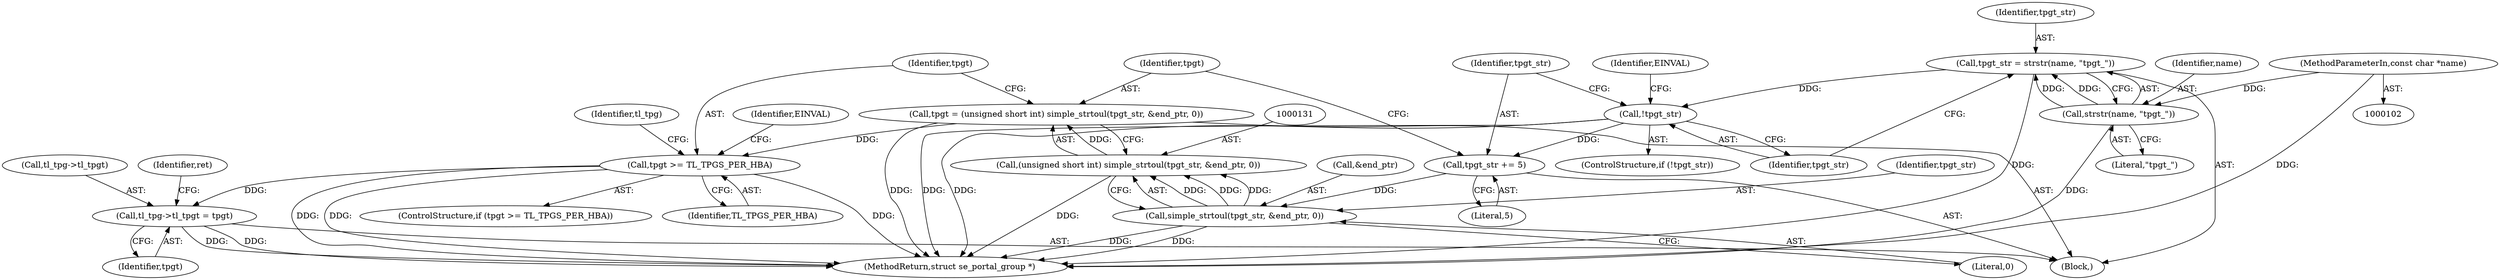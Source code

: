 digraph "0_linux_12f09ccb4612734a53e47ed5302e0479c10a50f8@pointer" {
"1000159" [label="(Call,tl_tpg->tl_tpgt = tpgt)"];
"1000138" [label="(Call,tpgt >= TL_TPGS_PER_HBA)"];
"1000128" [label="(Call,tpgt = (unsigned short int) simple_strtoul(tpgt_str, &end_ptr, 0))"];
"1000130" [label="(Call,(unsigned short int) simple_strtoul(tpgt_str, &end_ptr, 0))"];
"1000132" [label="(Call,simple_strtoul(tpgt_str, &end_ptr, 0))"];
"1000125" [label="(Call,tpgt_str += 5)"];
"1000118" [label="(Call,!tpgt_str)"];
"1000112" [label="(Call,tpgt_str = strstr(name, \"tpgt_\"))"];
"1000114" [label="(Call,strstr(name, \"tpgt_\"))"];
"1000105" [label="(MethodParameterIn,const char *name)"];
"1000114" [label="(Call,strstr(name, \"tpgt_\"))"];
"1000137" [label="(ControlStructure,if (tpgt >= TL_TPGS_PER_HBA))"];
"1000160" [label="(Call,tl_tpg->tl_tpgt)"];
"1000134" [label="(Call,&end_ptr)"];
"1000136" [label="(Literal,0)"];
"1000113" [label="(Identifier,tpgt_str)"];
"1000125" [label="(Call,tpgt_str += 5)"];
"1000117" [label="(ControlStructure,if (!tpgt_str))"];
"1000133" [label="(Identifier,tpgt_str)"];
"1000145" [label="(Identifier,EINVAL)"];
"1000165" [label="(Identifier,ret)"];
"1000116" [label="(Literal,\"tpgt_\")"];
"1000132" [label="(Call,simple_strtoul(tpgt_str, &end_ptr, 0))"];
"1000127" [label="(Literal,5)"];
"1000115" [label="(Identifier,name)"];
"1000191" [label="(MethodReturn,struct se_portal_group *)"];
"1000124" [label="(Identifier,EINVAL)"];
"1000163" [label="(Identifier,tpgt)"];
"1000112" [label="(Call,tpgt_str = strstr(name, \"tpgt_\"))"];
"1000159" [label="(Call,tl_tpg->tl_tpgt = tpgt)"];
"1000147" [label="(Identifier,tl_tpg)"];
"1000118" [label="(Call,!tpgt_str)"];
"1000140" [label="(Identifier,TL_TPGS_PER_HBA)"];
"1000139" [label="(Identifier,tpgt)"];
"1000119" [label="(Identifier,tpgt_str)"];
"1000129" [label="(Identifier,tpgt)"];
"1000126" [label="(Identifier,tpgt_str)"];
"1000138" [label="(Call,tpgt >= TL_TPGS_PER_HBA)"];
"1000105" [label="(MethodParameterIn,const char *name)"];
"1000130" [label="(Call,(unsigned short int) simple_strtoul(tpgt_str, &end_ptr, 0))"];
"1000128" [label="(Call,tpgt = (unsigned short int) simple_strtoul(tpgt_str, &end_ptr, 0))"];
"1000106" [label="(Block,)"];
"1000159" -> "1000106"  [label="AST: "];
"1000159" -> "1000163"  [label="CFG: "];
"1000160" -> "1000159"  [label="AST: "];
"1000163" -> "1000159"  [label="AST: "];
"1000165" -> "1000159"  [label="CFG: "];
"1000159" -> "1000191"  [label="DDG: "];
"1000159" -> "1000191"  [label="DDG: "];
"1000138" -> "1000159"  [label="DDG: "];
"1000138" -> "1000137"  [label="AST: "];
"1000138" -> "1000140"  [label="CFG: "];
"1000139" -> "1000138"  [label="AST: "];
"1000140" -> "1000138"  [label="AST: "];
"1000145" -> "1000138"  [label="CFG: "];
"1000147" -> "1000138"  [label="CFG: "];
"1000138" -> "1000191"  [label="DDG: "];
"1000138" -> "1000191"  [label="DDG: "];
"1000138" -> "1000191"  [label="DDG: "];
"1000128" -> "1000138"  [label="DDG: "];
"1000128" -> "1000106"  [label="AST: "];
"1000128" -> "1000130"  [label="CFG: "];
"1000129" -> "1000128"  [label="AST: "];
"1000130" -> "1000128"  [label="AST: "];
"1000139" -> "1000128"  [label="CFG: "];
"1000128" -> "1000191"  [label="DDG: "];
"1000130" -> "1000128"  [label="DDG: "];
"1000130" -> "1000132"  [label="CFG: "];
"1000131" -> "1000130"  [label="AST: "];
"1000132" -> "1000130"  [label="AST: "];
"1000130" -> "1000191"  [label="DDG: "];
"1000132" -> "1000130"  [label="DDG: "];
"1000132" -> "1000130"  [label="DDG: "];
"1000132" -> "1000130"  [label="DDG: "];
"1000132" -> "1000136"  [label="CFG: "];
"1000133" -> "1000132"  [label="AST: "];
"1000134" -> "1000132"  [label="AST: "];
"1000136" -> "1000132"  [label="AST: "];
"1000132" -> "1000191"  [label="DDG: "];
"1000132" -> "1000191"  [label="DDG: "];
"1000125" -> "1000132"  [label="DDG: "];
"1000125" -> "1000106"  [label="AST: "];
"1000125" -> "1000127"  [label="CFG: "];
"1000126" -> "1000125"  [label="AST: "];
"1000127" -> "1000125"  [label="AST: "];
"1000129" -> "1000125"  [label="CFG: "];
"1000118" -> "1000125"  [label="DDG: "];
"1000118" -> "1000117"  [label="AST: "];
"1000118" -> "1000119"  [label="CFG: "];
"1000119" -> "1000118"  [label="AST: "];
"1000124" -> "1000118"  [label="CFG: "];
"1000126" -> "1000118"  [label="CFG: "];
"1000118" -> "1000191"  [label="DDG: "];
"1000118" -> "1000191"  [label="DDG: "];
"1000112" -> "1000118"  [label="DDG: "];
"1000112" -> "1000106"  [label="AST: "];
"1000112" -> "1000114"  [label="CFG: "];
"1000113" -> "1000112"  [label="AST: "];
"1000114" -> "1000112"  [label="AST: "];
"1000119" -> "1000112"  [label="CFG: "];
"1000112" -> "1000191"  [label="DDG: "];
"1000114" -> "1000112"  [label="DDG: "];
"1000114" -> "1000112"  [label="DDG: "];
"1000114" -> "1000116"  [label="CFG: "];
"1000115" -> "1000114"  [label="AST: "];
"1000116" -> "1000114"  [label="AST: "];
"1000114" -> "1000191"  [label="DDG: "];
"1000105" -> "1000114"  [label="DDG: "];
"1000105" -> "1000102"  [label="AST: "];
"1000105" -> "1000191"  [label="DDG: "];
}
